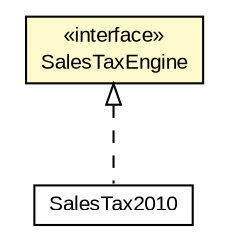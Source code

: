 #!/usr/local/bin/dot
#
# Class diagram 
# Generated by UMLGraph version R5_6 (http://www.umlgraph.org/)
#

digraph G {
	edge [fontname="arial",fontsize=10,labelfontname="arial",labelfontsize=10];
	node [fontname="arial",fontsize=10,shape=plaintext];
	nodesep=0.25;
	ranksep=0.5;
	// org.thoughtworks.sales.stage1.biz.SalesTaxEngine
	c23228 [label=<<table title="org.thoughtworks.sales.stage1.biz.SalesTaxEngine" border="0" cellborder="1" cellspacing="0" cellpadding="2" port="p" bgcolor="lemonChiffon" href="./SalesTaxEngine.html">
		<tr><td><table border="0" cellspacing="0" cellpadding="1">
<tr><td align="center" balign="center"> &#171;interface&#187; </td></tr>
<tr><td align="center" balign="center"> SalesTaxEngine </td></tr>
		</table></td></tr>
		</table>>, URL="./SalesTaxEngine.html", fontname="arial", fontcolor="black", fontsize=10.0];
	// org.thoughtworks.sales.stage1.biz.sales_tax_2010.SalesTax2010
	c23230 [label=<<table title="org.thoughtworks.sales.stage1.biz.sales_tax_2010.SalesTax2010" border="0" cellborder="1" cellspacing="0" cellpadding="2" port="p" href="./sales_tax_2010/SalesTax2010.html">
		<tr><td><table border="0" cellspacing="0" cellpadding="1">
<tr><td align="center" balign="center"> SalesTax2010 </td></tr>
		</table></td></tr>
		</table>>, URL="./sales_tax_2010/SalesTax2010.html", fontname="arial", fontcolor="black", fontsize=10.0];
	//org.thoughtworks.sales.stage1.biz.sales_tax_2010.SalesTax2010 implements org.thoughtworks.sales.stage1.biz.SalesTaxEngine
	c23228:p -> c23230:p [dir=back,arrowtail=empty,style=dashed];
}

